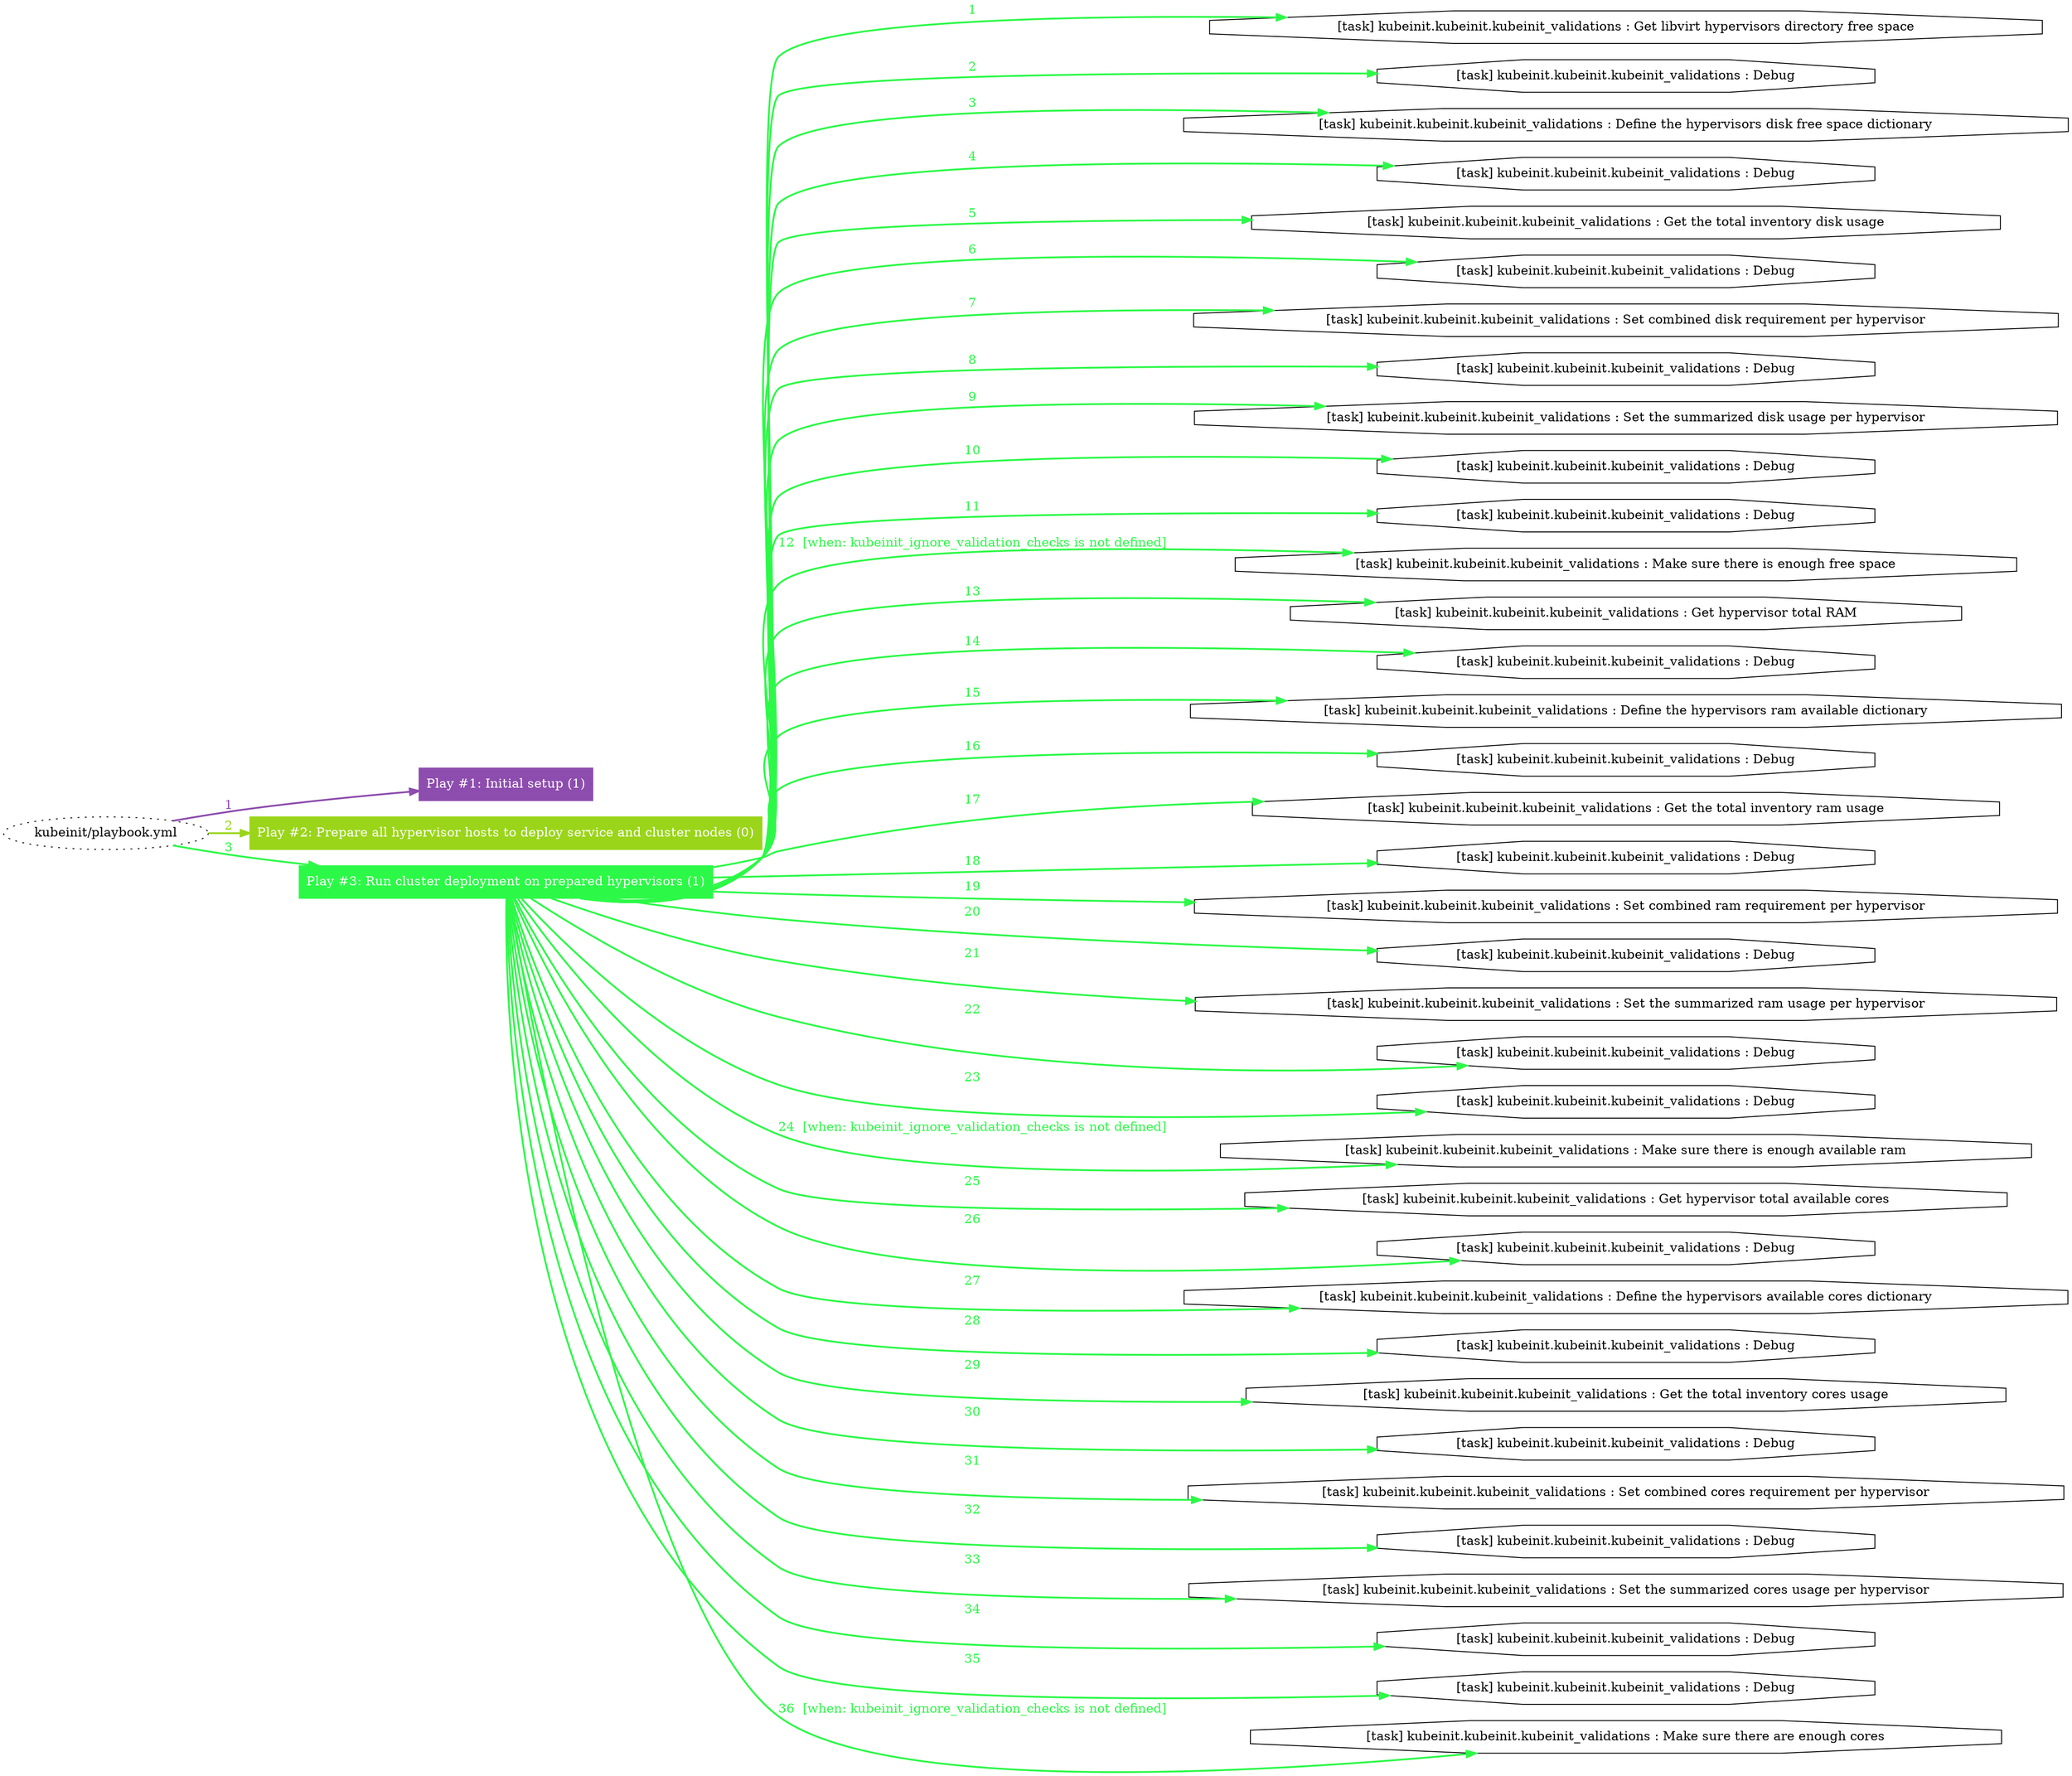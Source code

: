 digraph "kubeinit/playbook.yml "{
	graph [concentrate=true ordering=in rankdir=LR ratio=fill]
	edge [esep=5 sep=10]
	"kubeinit/playbook.yml" [id=root_node style=dotted]
	subgraph "Play #1: Initial setup (1) "{
		"Play #1: Initial setup (1)" [color="#8d4dae" fontcolor="#ffffff" id="play_b2a274d7-c4c3-458e-8f39-71e92f4f185d" shape=box style=filled tooltip=localhost]
		"kubeinit/playbook.yml" -> "Play #1: Initial setup (1)" [label=1 color="#8d4dae" fontcolor="#8d4dae" id="edge_b5e27e90-5aea-4415-a893-3a2d9ecac662" style=bold]
	}
	subgraph "Play #2: Prepare all hypervisor hosts to deploy service and cluster nodes (0) "{
		"Play #2: Prepare all hypervisor hosts to deploy service and cluster nodes (0)" [color="#9ad51a" fontcolor="#ffffff" id="play_e848e55b-650c-4612-84e9-f66104163808" shape=box style=filled tooltip=""]
		"kubeinit/playbook.yml" -> "Play #2: Prepare all hypervisor hosts to deploy service and cluster nodes (0)" [label=2 color="#9ad51a" fontcolor="#9ad51a" id="edge_08fe9cd0-6e84-4d71-ae15-ddb54d2b313d" style=bold]
	}
	subgraph "Play #3: Run cluster deployment on prepared hypervisors (1) "{
		"Play #3: Run cluster deployment on prepared hypervisors (1)" [color="#2cf947" fontcolor="#ffffff" id="play_c573ee1e-5c99-4434-8192-a42ed62fb102" shape=box style=filled tooltip=localhost]
		"kubeinit/playbook.yml" -> "Play #3: Run cluster deployment on prepared hypervisors (1)" [label=3 color="#2cf947" fontcolor="#2cf947" id="edge_c7c3a591-2b3b-4d72-96f3-357028c086ab" style=bold]
		"task_ee54e27f-1d25-4316-b0fa-bd5023d8b87d" [label="[task] kubeinit.kubeinit.kubeinit_validations : Get libvirt hypervisors directory free space" id="task_ee54e27f-1d25-4316-b0fa-bd5023d8b87d" shape=octagon tooltip="[task] kubeinit.kubeinit.kubeinit_validations : Get libvirt hypervisors directory free space"]
		"Play #3: Run cluster deployment on prepared hypervisors (1)" -> "task_ee54e27f-1d25-4316-b0fa-bd5023d8b87d" [label=1 color="#2cf947" fontcolor="#2cf947" id="edge_5e3cd340-db47-488b-b413-3014bb94b6e1" style=bold]
		"task_eb5ef3c7-fa7a-42ea-bd68-65eea8ad3527" [label="[task] kubeinit.kubeinit.kubeinit_validations : Debug" id="task_eb5ef3c7-fa7a-42ea-bd68-65eea8ad3527" shape=octagon tooltip="[task] kubeinit.kubeinit.kubeinit_validations : Debug"]
		"Play #3: Run cluster deployment on prepared hypervisors (1)" -> "task_eb5ef3c7-fa7a-42ea-bd68-65eea8ad3527" [label=2 color="#2cf947" fontcolor="#2cf947" id="edge_6ae08e86-bea8-440b-bb33-13a96bd4c772" style=bold]
		"task_7cdb0958-e337-43d1-b6ef-f248fb6b59bf" [label="[task] kubeinit.kubeinit.kubeinit_validations : Define the hypervisors disk free space dictionary" id="task_7cdb0958-e337-43d1-b6ef-f248fb6b59bf" shape=octagon tooltip="[task] kubeinit.kubeinit.kubeinit_validations : Define the hypervisors disk free space dictionary"]
		"Play #3: Run cluster deployment on prepared hypervisors (1)" -> "task_7cdb0958-e337-43d1-b6ef-f248fb6b59bf" [label=3 color="#2cf947" fontcolor="#2cf947" id="edge_02d724cc-30a0-4867-8b74-93945fb46ccc" style=bold]
		"task_30122172-6c7e-457e-b657-2a05ab825a60" [label="[task] kubeinit.kubeinit.kubeinit_validations : Debug" id="task_30122172-6c7e-457e-b657-2a05ab825a60" shape=octagon tooltip="[task] kubeinit.kubeinit.kubeinit_validations : Debug"]
		"Play #3: Run cluster deployment on prepared hypervisors (1)" -> "task_30122172-6c7e-457e-b657-2a05ab825a60" [label=4 color="#2cf947" fontcolor="#2cf947" id="edge_cb0fc6ca-df80-4963-a70c-93ae9594622e" style=bold]
		"task_d2a5fd46-7293-4c88-8148-2208cad4cfd8" [label="[task] kubeinit.kubeinit.kubeinit_validations : Get the total inventory disk usage" id="task_d2a5fd46-7293-4c88-8148-2208cad4cfd8" shape=octagon tooltip="[task] kubeinit.kubeinit.kubeinit_validations : Get the total inventory disk usage"]
		"Play #3: Run cluster deployment on prepared hypervisors (1)" -> "task_d2a5fd46-7293-4c88-8148-2208cad4cfd8" [label=5 color="#2cf947" fontcolor="#2cf947" id="edge_68fdf42e-e55b-4cdc-b077-84e7d9ad58ce" style=bold]
		"task_5f65dd0b-008c-467e-81a1-d5b352f890d7" [label="[task] kubeinit.kubeinit.kubeinit_validations : Debug" id="task_5f65dd0b-008c-467e-81a1-d5b352f890d7" shape=octagon tooltip="[task] kubeinit.kubeinit.kubeinit_validations : Debug"]
		"Play #3: Run cluster deployment on prepared hypervisors (1)" -> "task_5f65dd0b-008c-467e-81a1-d5b352f890d7" [label=6 color="#2cf947" fontcolor="#2cf947" id="edge_d3e7dd00-25bd-4c8d-a2ab-f73dc2c5da72" style=bold]
		"task_e4245129-1f7c-4776-8d99-568c3b96035c" [label="[task] kubeinit.kubeinit.kubeinit_validations : Set combined disk requirement per hypervisor" id="task_e4245129-1f7c-4776-8d99-568c3b96035c" shape=octagon tooltip="[task] kubeinit.kubeinit.kubeinit_validations : Set combined disk requirement per hypervisor"]
		"Play #3: Run cluster deployment on prepared hypervisors (1)" -> "task_e4245129-1f7c-4776-8d99-568c3b96035c" [label=7 color="#2cf947" fontcolor="#2cf947" id="edge_97e26d6b-4d4e-46c3-9419-2f498d81ba4b" style=bold]
		"task_625bdd01-3f5c-49f0-9ba9-52c76f7196c6" [label="[task] kubeinit.kubeinit.kubeinit_validations : Debug" id="task_625bdd01-3f5c-49f0-9ba9-52c76f7196c6" shape=octagon tooltip="[task] kubeinit.kubeinit.kubeinit_validations : Debug"]
		"Play #3: Run cluster deployment on prepared hypervisors (1)" -> "task_625bdd01-3f5c-49f0-9ba9-52c76f7196c6" [label=8 color="#2cf947" fontcolor="#2cf947" id="edge_8de999ad-be05-43a1-8006-4c7ea74232c0" style=bold]
		"task_06203c57-bf51-4522-b92f-27f5ccf02726" [label="[task] kubeinit.kubeinit.kubeinit_validations : Set the summarized disk usage per hypervisor" id="task_06203c57-bf51-4522-b92f-27f5ccf02726" shape=octagon tooltip="[task] kubeinit.kubeinit.kubeinit_validations : Set the summarized disk usage per hypervisor"]
		"Play #3: Run cluster deployment on prepared hypervisors (1)" -> "task_06203c57-bf51-4522-b92f-27f5ccf02726" [label=9 color="#2cf947" fontcolor="#2cf947" id="edge_bfd14fb4-2225-456c-b989-c5afc1b81c77" style=bold]
		"task_fc01b7b1-7bda-4f83-85ad-b1006e5b5057" [label="[task] kubeinit.kubeinit.kubeinit_validations : Debug" id="task_fc01b7b1-7bda-4f83-85ad-b1006e5b5057" shape=octagon tooltip="[task] kubeinit.kubeinit.kubeinit_validations : Debug"]
		"Play #3: Run cluster deployment on prepared hypervisors (1)" -> "task_fc01b7b1-7bda-4f83-85ad-b1006e5b5057" [label=10 color="#2cf947" fontcolor="#2cf947" id="edge_b162d8b2-bdf6-4aca-b05e-d6272e021b91" style=bold]
		"task_cdbb2526-03a5-4f8e-ab36-fb4e66eed9e1" [label="[task] kubeinit.kubeinit.kubeinit_validations : Debug" id="task_cdbb2526-03a5-4f8e-ab36-fb4e66eed9e1" shape=octagon tooltip="[task] kubeinit.kubeinit.kubeinit_validations : Debug"]
		"Play #3: Run cluster deployment on prepared hypervisors (1)" -> "task_cdbb2526-03a5-4f8e-ab36-fb4e66eed9e1" [label=11 color="#2cf947" fontcolor="#2cf947" id="edge_2f6d6791-4094-4b76-8034-17f854b64b1c" style=bold]
		"task_b91e5173-690e-4445-aa2e-87fa85cbd594" [label="[task] kubeinit.kubeinit.kubeinit_validations : Make sure there is enough free space" id="task_b91e5173-690e-4445-aa2e-87fa85cbd594" shape=octagon tooltip="[task] kubeinit.kubeinit.kubeinit_validations : Make sure there is enough free space"]
		"Play #3: Run cluster deployment on prepared hypervisors (1)" -> "task_b91e5173-690e-4445-aa2e-87fa85cbd594" [label="12  [when: kubeinit_ignore_validation_checks is not defined]" color="#2cf947" fontcolor="#2cf947" id="edge_9b14fd61-70be-49dd-94b5-052244f7cfce" style=bold]
		"task_323564b3-20a1-4ae2-a579-5e94815b0189" [label="[task] kubeinit.kubeinit.kubeinit_validations : Get hypervisor total RAM" id="task_323564b3-20a1-4ae2-a579-5e94815b0189" shape=octagon tooltip="[task] kubeinit.kubeinit.kubeinit_validations : Get hypervisor total RAM"]
		"Play #3: Run cluster deployment on prepared hypervisors (1)" -> "task_323564b3-20a1-4ae2-a579-5e94815b0189" [label=13 color="#2cf947" fontcolor="#2cf947" id="edge_4535829c-e425-4b05-9310-a968a242b496" style=bold]
		"task_c6fd074c-9b37-4a5d-b410-8bbd022f31fe" [label="[task] kubeinit.kubeinit.kubeinit_validations : Debug" id="task_c6fd074c-9b37-4a5d-b410-8bbd022f31fe" shape=octagon tooltip="[task] kubeinit.kubeinit.kubeinit_validations : Debug"]
		"Play #3: Run cluster deployment on prepared hypervisors (1)" -> "task_c6fd074c-9b37-4a5d-b410-8bbd022f31fe" [label=14 color="#2cf947" fontcolor="#2cf947" id="edge_b816181b-a445-4fa6-8594-24ebfb67ee00" style=bold]
		"task_33a1ea76-d4d3-4327-8a74-51f38c70246c" [label="[task] kubeinit.kubeinit.kubeinit_validations : Define the hypervisors ram available dictionary" id="task_33a1ea76-d4d3-4327-8a74-51f38c70246c" shape=octagon tooltip="[task] kubeinit.kubeinit.kubeinit_validations : Define the hypervisors ram available dictionary"]
		"Play #3: Run cluster deployment on prepared hypervisors (1)" -> "task_33a1ea76-d4d3-4327-8a74-51f38c70246c" [label=15 color="#2cf947" fontcolor="#2cf947" id="edge_581694b1-976f-4afb-b26f-105cd6463c74" style=bold]
		"task_7a65057b-289b-409f-9134-9a1ca29ea968" [label="[task] kubeinit.kubeinit.kubeinit_validations : Debug" id="task_7a65057b-289b-409f-9134-9a1ca29ea968" shape=octagon tooltip="[task] kubeinit.kubeinit.kubeinit_validations : Debug"]
		"Play #3: Run cluster deployment on prepared hypervisors (1)" -> "task_7a65057b-289b-409f-9134-9a1ca29ea968" [label=16 color="#2cf947" fontcolor="#2cf947" id="edge_8e0197b6-cff5-4077-8c09-cf90a7f8f0b5" style=bold]
		"task_3c4dbeb0-c461-465b-b7b9-f6c704518e30" [label="[task] kubeinit.kubeinit.kubeinit_validations : Get the total inventory ram usage" id="task_3c4dbeb0-c461-465b-b7b9-f6c704518e30" shape=octagon tooltip="[task] kubeinit.kubeinit.kubeinit_validations : Get the total inventory ram usage"]
		"Play #3: Run cluster deployment on prepared hypervisors (1)" -> "task_3c4dbeb0-c461-465b-b7b9-f6c704518e30" [label=17 color="#2cf947" fontcolor="#2cf947" id="edge_57651d43-c676-43e9-9a49-4fa5c3883c92" style=bold]
		"task_fa738f07-bdcf-4877-9e3b-0adc4d31e69b" [label="[task] kubeinit.kubeinit.kubeinit_validations : Debug" id="task_fa738f07-bdcf-4877-9e3b-0adc4d31e69b" shape=octagon tooltip="[task] kubeinit.kubeinit.kubeinit_validations : Debug"]
		"Play #3: Run cluster deployment on prepared hypervisors (1)" -> "task_fa738f07-bdcf-4877-9e3b-0adc4d31e69b" [label=18 color="#2cf947" fontcolor="#2cf947" id="edge_cb1778aa-e90b-41ea-beee-134fea392485" style=bold]
		"task_a1a7667f-293a-4d15-b04a-34cfba0e3e4e" [label="[task] kubeinit.kubeinit.kubeinit_validations : Set combined ram requirement per hypervisor" id="task_a1a7667f-293a-4d15-b04a-34cfba0e3e4e" shape=octagon tooltip="[task] kubeinit.kubeinit.kubeinit_validations : Set combined ram requirement per hypervisor"]
		"Play #3: Run cluster deployment on prepared hypervisors (1)" -> "task_a1a7667f-293a-4d15-b04a-34cfba0e3e4e" [label=19 color="#2cf947" fontcolor="#2cf947" id="edge_ea63306c-3a0f-4fb8-a498-688c64bceddd" style=bold]
		"task_300a49aa-5a7e-4e70-82f4-4e919e475e01" [label="[task] kubeinit.kubeinit.kubeinit_validations : Debug" id="task_300a49aa-5a7e-4e70-82f4-4e919e475e01" shape=octagon tooltip="[task] kubeinit.kubeinit.kubeinit_validations : Debug"]
		"Play #3: Run cluster deployment on prepared hypervisors (1)" -> "task_300a49aa-5a7e-4e70-82f4-4e919e475e01" [label=20 color="#2cf947" fontcolor="#2cf947" id="edge_3f18be0d-9821-46b6-bdf8-fd846d8e4611" style=bold]
		"task_bb77e123-a42c-4659-a760-4035d02eec80" [label="[task] kubeinit.kubeinit.kubeinit_validations : Set the summarized ram usage per hypervisor" id="task_bb77e123-a42c-4659-a760-4035d02eec80" shape=octagon tooltip="[task] kubeinit.kubeinit.kubeinit_validations : Set the summarized ram usage per hypervisor"]
		"Play #3: Run cluster deployment on prepared hypervisors (1)" -> "task_bb77e123-a42c-4659-a760-4035d02eec80" [label=21 color="#2cf947" fontcolor="#2cf947" id="edge_57a5b674-f9c4-423f-8255-1409fbaf0ddf" style=bold]
		"task_cadb8b13-8077-479c-a6f4-039cd6e462d5" [label="[task] kubeinit.kubeinit.kubeinit_validations : Debug" id="task_cadb8b13-8077-479c-a6f4-039cd6e462d5" shape=octagon tooltip="[task] kubeinit.kubeinit.kubeinit_validations : Debug"]
		"Play #3: Run cluster deployment on prepared hypervisors (1)" -> "task_cadb8b13-8077-479c-a6f4-039cd6e462d5" [label=22 color="#2cf947" fontcolor="#2cf947" id="edge_ceb4188e-1aa9-4114-92a8-d0a058ab15ae" style=bold]
		"task_8744b00b-4ceb-45e5-a5aa-257c997d94bb" [label="[task] kubeinit.kubeinit.kubeinit_validations : Debug" id="task_8744b00b-4ceb-45e5-a5aa-257c997d94bb" shape=octagon tooltip="[task] kubeinit.kubeinit.kubeinit_validations : Debug"]
		"Play #3: Run cluster deployment on prepared hypervisors (1)" -> "task_8744b00b-4ceb-45e5-a5aa-257c997d94bb" [label=23 color="#2cf947" fontcolor="#2cf947" id="edge_0286b107-f7c4-4984-8128-a99bb47771a5" style=bold]
		"task_41c08c83-7a40-4679-b67c-b93f55b428de" [label="[task] kubeinit.kubeinit.kubeinit_validations : Make sure there is enough available ram" id="task_41c08c83-7a40-4679-b67c-b93f55b428de" shape=octagon tooltip="[task] kubeinit.kubeinit.kubeinit_validations : Make sure there is enough available ram"]
		"Play #3: Run cluster deployment on prepared hypervisors (1)" -> "task_41c08c83-7a40-4679-b67c-b93f55b428de" [label="24  [when: kubeinit_ignore_validation_checks is not defined]" color="#2cf947" fontcolor="#2cf947" id="edge_53be000e-3460-4915-8516-f7112bb4aeac" style=bold]
		"task_d4cca826-6dd6-4851-93ea-aad425cdc4b9" [label="[task] kubeinit.kubeinit.kubeinit_validations : Get hypervisor total available cores" id="task_d4cca826-6dd6-4851-93ea-aad425cdc4b9" shape=octagon tooltip="[task] kubeinit.kubeinit.kubeinit_validations : Get hypervisor total available cores"]
		"Play #3: Run cluster deployment on prepared hypervisors (1)" -> "task_d4cca826-6dd6-4851-93ea-aad425cdc4b9" [label=25 color="#2cf947" fontcolor="#2cf947" id="edge_6761d672-6742-4b44-9975-87c69b7a97a8" style=bold]
		"task_8f9a962e-14d6-4c37-866c-e86fd1fc064d" [label="[task] kubeinit.kubeinit.kubeinit_validations : Debug" id="task_8f9a962e-14d6-4c37-866c-e86fd1fc064d" shape=octagon tooltip="[task] kubeinit.kubeinit.kubeinit_validations : Debug"]
		"Play #3: Run cluster deployment on prepared hypervisors (1)" -> "task_8f9a962e-14d6-4c37-866c-e86fd1fc064d" [label=26 color="#2cf947" fontcolor="#2cf947" id="edge_43dd47c3-3060-4e86-8e71-38e9916d8e3d" style=bold]
		"task_0a6754e0-e596-4b76-b7c9-6ce899f92d4d" [label="[task] kubeinit.kubeinit.kubeinit_validations : Define the hypervisors available cores dictionary" id="task_0a6754e0-e596-4b76-b7c9-6ce899f92d4d" shape=octagon tooltip="[task] kubeinit.kubeinit.kubeinit_validations : Define the hypervisors available cores dictionary"]
		"Play #3: Run cluster deployment on prepared hypervisors (1)" -> "task_0a6754e0-e596-4b76-b7c9-6ce899f92d4d" [label=27 color="#2cf947" fontcolor="#2cf947" id="edge_6d4f2085-c136-4d59-84d8-b5ffc18cac8d" style=bold]
		"task_9a83e69a-dc61-4e95-b4df-d0b9e40810d1" [label="[task] kubeinit.kubeinit.kubeinit_validations : Debug" id="task_9a83e69a-dc61-4e95-b4df-d0b9e40810d1" shape=octagon tooltip="[task] kubeinit.kubeinit.kubeinit_validations : Debug"]
		"Play #3: Run cluster deployment on prepared hypervisors (1)" -> "task_9a83e69a-dc61-4e95-b4df-d0b9e40810d1" [label=28 color="#2cf947" fontcolor="#2cf947" id="edge_daf49ec4-a2bf-4988-9629-1f4bd9ca73b2" style=bold]
		"task_b9bd0159-7848-487d-af96-272502b5dd9c" [label="[task] kubeinit.kubeinit.kubeinit_validations : Get the total inventory cores usage" id="task_b9bd0159-7848-487d-af96-272502b5dd9c" shape=octagon tooltip="[task] kubeinit.kubeinit.kubeinit_validations : Get the total inventory cores usage"]
		"Play #3: Run cluster deployment on prepared hypervisors (1)" -> "task_b9bd0159-7848-487d-af96-272502b5dd9c" [label=29 color="#2cf947" fontcolor="#2cf947" id="edge_a77f68a9-c024-4c52-ac41-928de24e480c" style=bold]
		"task_8ecf4e24-dbd5-4d9d-b454-c35e9419b746" [label="[task] kubeinit.kubeinit.kubeinit_validations : Debug" id="task_8ecf4e24-dbd5-4d9d-b454-c35e9419b746" shape=octagon tooltip="[task] kubeinit.kubeinit.kubeinit_validations : Debug"]
		"Play #3: Run cluster deployment on prepared hypervisors (1)" -> "task_8ecf4e24-dbd5-4d9d-b454-c35e9419b746" [label=30 color="#2cf947" fontcolor="#2cf947" id="edge_a6669af3-d66a-40d6-b08a-0c57239e9809" style=bold]
		"task_af85f67e-363d-44ca-b681-8a177d42b44b" [label="[task] kubeinit.kubeinit.kubeinit_validations : Set combined cores requirement per hypervisor" id="task_af85f67e-363d-44ca-b681-8a177d42b44b" shape=octagon tooltip="[task] kubeinit.kubeinit.kubeinit_validations : Set combined cores requirement per hypervisor"]
		"Play #3: Run cluster deployment on prepared hypervisors (1)" -> "task_af85f67e-363d-44ca-b681-8a177d42b44b" [label=31 color="#2cf947" fontcolor="#2cf947" id="edge_7277665a-d38d-4b84-83ad-e4404fff50c8" style=bold]
		"task_7f5444f8-b3d1-4680-a972-c959220e86d3" [label="[task] kubeinit.kubeinit.kubeinit_validations : Debug" id="task_7f5444f8-b3d1-4680-a972-c959220e86d3" shape=octagon tooltip="[task] kubeinit.kubeinit.kubeinit_validations : Debug"]
		"Play #3: Run cluster deployment on prepared hypervisors (1)" -> "task_7f5444f8-b3d1-4680-a972-c959220e86d3" [label=32 color="#2cf947" fontcolor="#2cf947" id="edge_752246e9-f6ec-4443-9cf6-8d8abcb956d2" style=bold]
		"task_32884c3d-7412-4afe-8866-3d123c337448" [label="[task] kubeinit.kubeinit.kubeinit_validations : Set the summarized cores usage per hypervisor" id="task_32884c3d-7412-4afe-8866-3d123c337448" shape=octagon tooltip="[task] kubeinit.kubeinit.kubeinit_validations : Set the summarized cores usage per hypervisor"]
		"Play #3: Run cluster deployment on prepared hypervisors (1)" -> "task_32884c3d-7412-4afe-8866-3d123c337448" [label=33 color="#2cf947" fontcolor="#2cf947" id="edge_d7ea7af7-be36-481f-b75b-907a54dae91b" style=bold]
		"task_668cebf2-41af-41b1-814a-f1122ca32b9c" [label="[task] kubeinit.kubeinit.kubeinit_validations : Debug" id="task_668cebf2-41af-41b1-814a-f1122ca32b9c" shape=octagon tooltip="[task] kubeinit.kubeinit.kubeinit_validations : Debug"]
		"Play #3: Run cluster deployment on prepared hypervisors (1)" -> "task_668cebf2-41af-41b1-814a-f1122ca32b9c" [label=34 color="#2cf947" fontcolor="#2cf947" id="edge_800e4620-c712-4e87-b44d-ec35e61cda90" style=bold]
		"task_b86d0d47-9fc9-4981-9e6d-d7a64045390d" [label="[task] kubeinit.kubeinit.kubeinit_validations : Debug" id="task_b86d0d47-9fc9-4981-9e6d-d7a64045390d" shape=octagon tooltip="[task] kubeinit.kubeinit.kubeinit_validations : Debug"]
		"Play #3: Run cluster deployment on prepared hypervisors (1)" -> "task_b86d0d47-9fc9-4981-9e6d-d7a64045390d" [label=35 color="#2cf947" fontcolor="#2cf947" id="edge_6ef13104-4166-4b64-b84b-6cf8981ad1ff" style=bold]
		"task_e76f553e-1983-4b60-b9b4-10e18d9f6f49" [label="[task] kubeinit.kubeinit.kubeinit_validations : Make sure there are enough cores" id="task_e76f553e-1983-4b60-b9b4-10e18d9f6f49" shape=octagon tooltip="[task] kubeinit.kubeinit.kubeinit_validations : Make sure there are enough cores"]
		"Play #3: Run cluster deployment on prepared hypervisors (1)" -> "task_e76f553e-1983-4b60-b9b4-10e18d9f6f49" [label="36  [when: kubeinit_ignore_validation_checks is not defined]" color="#2cf947" fontcolor="#2cf947" id="edge_d6ed7981-12fa-4b2a-a563-79aff98c0a24" style=bold]
	}
}

